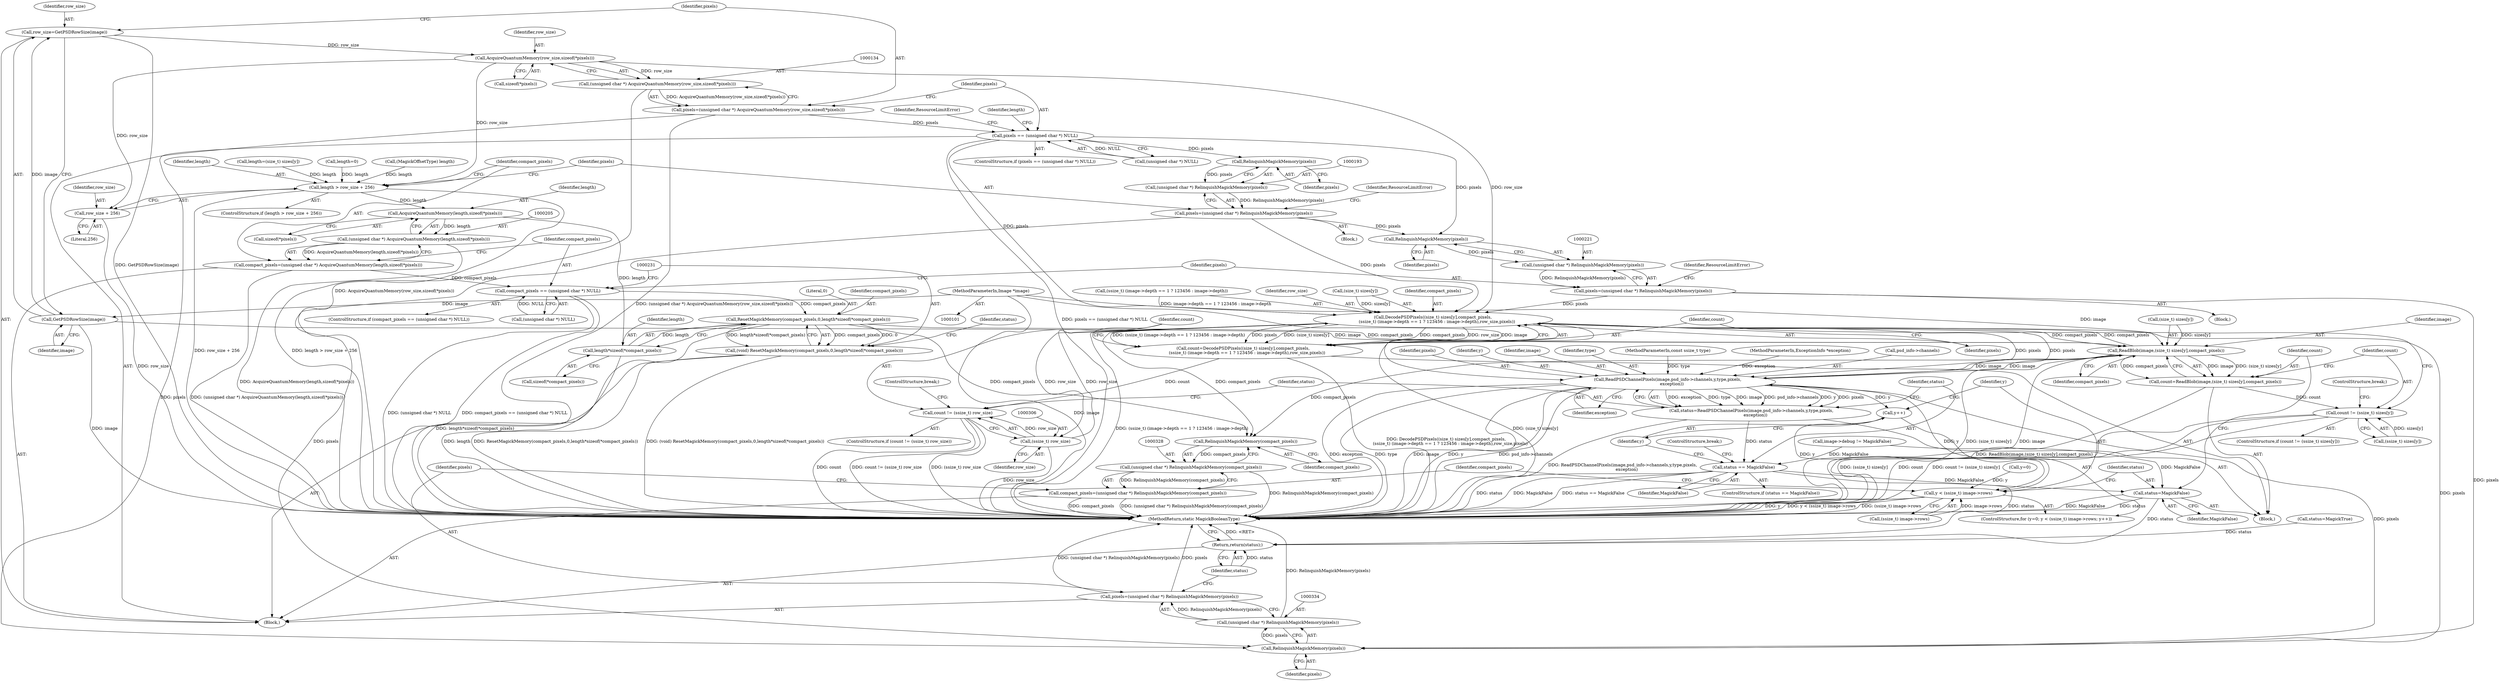 digraph "0_ImageMagick_d4ec73f866a7c42a2e7f301fcd696e5cb7a7d3ab_0@pointer" {
"1000135" [label="(Call,AcquireQuantumMemory(row_size,sizeof(*pixels)))"];
"1000127" [label="(Call,row_size=GetPSDRowSize(image))"];
"1000129" [label="(Call,GetPSDRowSize(image))"];
"1000102" [label="(MethodParameterIn,Image *image)"];
"1000133" [label="(Call,(unsigned char *) AcquireQuantumMemory(row_size,sizeof(*pixels)))"];
"1000131" [label="(Call,pixels=(unsigned char *) AcquireQuantumMemory(row_size,sizeof(*pixels)))"];
"1000141" [label="(Call,pixels == (unsigned char *) NULL)"];
"1000194" [label="(Call,RelinquishMagickMemory(pixels))"];
"1000192" [label="(Call,(unsigned char *) RelinquishMagickMemory(pixels))"];
"1000190" [label="(Call,pixels=(unsigned char *) RelinquishMagickMemory(pixels))"];
"1000222" [label="(Call,RelinquishMagickMemory(pixels))"];
"1000220" [label="(Call,(unsigned char *) RelinquishMagickMemory(pixels))"];
"1000218" [label="(Call,pixels=(unsigned char *) RelinquishMagickMemory(pixels))"];
"1000281" [label="(Call,DecodePSDPixels((size_t) sizes[y],compact_pixels,\n      (ssize_t) (image->depth == 1 ? 123456 : image->depth),row_size,pixels))"];
"1000262" [label="(Call,ReadBlob(image,(size_t) sizes[y],compact_pixels))"];
"1000260" [label="(Call,count=ReadBlob(image,(size_t) sizes[y],compact_pixels))"];
"1000271" [label="(Call,count != (ssize_t) sizes[y])"];
"1000311" [label="(Call,ReadPSDChannelPixels(image,psd_info->channels,y,type,pixels,\n      exception))"];
"1000254" [label="(Call,y++)"];
"1000247" [label="(Call,y < (ssize_t) image->rows)"];
"1000309" [label="(Call,status=ReadPSDChannelPixels(image,psd_info->channels,y,type,pixels,\n      exception))"];
"1000321" [label="(Call,status == MagickFalse)"];
"1000257" [label="(Call,status=MagickFalse)"];
"1000337" [label="(Return,return(status);)"];
"1000335" [label="(Call,RelinquishMagickMemory(pixels))"];
"1000333" [label="(Call,(unsigned char *) RelinquishMagickMemory(pixels))"];
"1000331" [label="(Call,pixels=(unsigned char *) RelinquishMagickMemory(pixels))"];
"1000329" [label="(Call,RelinquishMagickMemory(compact_pixels))"];
"1000327" [label="(Call,(unsigned char *) RelinquishMagickMemory(compact_pixels))"];
"1000325" [label="(Call,compact_pixels=(unsigned char *) RelinquishMagickMemory(compact_pixels))"];
"1000279" [label="(Call,count=DecodePSDPixels((size_t) sizes[y],compact_pixels,\n      (ssize_t) (image->depth == 1 ? 123456 : image->depth),row_size,pixels))"];
"1000303" [label="(Call,count != (ssize_t) row_size)"];
"1000305" [label="(Call,(ssize_t) row_size)"];
"1000184" [label="(Call,length > row_size + 256)"];
"1000206" [label="(Call,AcquireQuantumMemory(length,sizeof(*pixels)))"];
"1000204" [label="(Call,(unsigned char *) AcquireQuantumMemory(length,sizeof(*pixels)))"];
"1000202" [label="(Call,compact_pixels=(unsigned char *) AcquireQuantumMemory(length,sizeof(*pixels)))"];
"1000212" [label="(Call,compact_pixels == (unsigned char *) NULL)"];
"1000232" [label="(Call,ResetMagickMemory(compact_pixels,0,length*sizeof(*compact_pixels)))"];
"1000230" [label="(Call,(void) ResetMagickMemory(compact_pixels,0,length*sizeof(*compact_pixels)))"];
"1000235" [label="(Call,length*sizeof(*compact_pixels))"];
"1000186" [label="(Call,row_size + 256)"];
"1000143" [label="(Call,(unsigned char *) NULL)"];
"1000141" [label="(Call,pixels == (unsigned char *) NULL)"];
"1000305" [label="(Call,(ssize_t) row_size)"];
"1000133" [label="(Call,(unsigned char *) AcquireQuantumMemory(row_size,sizeof(*pixels)))"];
"1000191" [label="(Identifier,pixels)"];
"1000235" [label="(Call,length*sizeof(*compact_pixels))"];
"1000247" [label="(Call,y < (ssize_t) image->rows)"];
"1000183" [label="(ControlStructure,if (length > row_size + 256))"];
"1000140" [label="(ControlStructure,if (pixels == (unsigned char *) NULL))"];
"1000194" [label="(Call,RelinquishMagickMemory(pixels))"];
"1000254" [label="(Call,y++)"];
"1000233" [label="(Identifier,compact_pixels)"];
"1000190" [label="(Call,pixels=(unsigned char *) RelinquishMagickMemory(pixels))"];
"1000213" [label="(Identifier,compact_pixels)"];
"1000102" [label="(MethodParameterIn,Image *image)"];
"1000256" [label="(Block,)"];
"1000312" [label="(Identifier,image)"];
"1000308" [label="(ControlStructure,break;)"];
"1000107" [label="(Block,)"];
"1000281" [label="(Call,DecodePSDPixels((size_t) sizes[y],compact_pixels,\n      (ssize_t) (image->depth == 1 ? 123456 : image->depth),row_size,pixels))"];
"1000203" [label="(Identifier,compact_pixels)"];
"1000273" [label="(Call,(ssize_t) sizes[y])"];
"1000212" [label="(Call,compact_pixels == (unsigned char *) NULL)"];
"1000197" [label="(Identifier,ResourceLimitError)"];
"1000269" [label="(Identifier,compact_pixels)"];
"1000220" [label="(Call,(unsigned char *) RelinquishMagickMemory(pixels))"];
"1000279" [label="(Call,count=DecodePSDPixels((size_t) sizes[y],compact_pixels,\n      (ssize_t) (image->depth == 1 ? 123456 : image->depth),row_size,pixels))"];
"1000234" [label="(Literal,0)"];
"1000187" [label="(Identifier,row_size)"];
"1000336" [label="(Identifier,pixels)"];
"1000127" [label="(Call,row_size=GetPSDRowSize(image))"];
"1000288" [label="(Call,(ssize_t) (image->depth == 1 ? 123456 : image->depth))"];
"1000214" [label="(Call,(unsigned char *) NULL)"];
"1000325" [label="(Call,compact_pixels=(unsigned char *) RelinquishMagickMemory(compact_pixels))"];
"1000261" [label="(Identifier,count)"];
"1000326" [label="(Identifier,compact_pixels)"];
"1000331" [label="(Call,pixels=(unsigned char *) RelinquishMagickMemory(pixels))"];
"1000333" [label="(Call,(unsigned char *) RelinquishMagickMemory(pixels))"];
"1000208" [label="(Call,sizeof(*pixels))"];
"1000217" [label="(Block,)"];
"1000270" [label="(ControlStructure,if (count != (ssize_t) sizes[y]))"];
"1000128" [label="(Identifier,row_size)"];
"1000206" [label="(Call,AcquireQuantumMemory(length,sizeof(*pixels)))"];
"1000309" [label="(Call,status=ReadPSDChannelPixels(image,psd_info->channels,y,type,pixels,\n      exception))"];
"1000300" [label="(Identifier,row_size)"];
"1000136" [label="(Identifier,row_size)"];
"1000131" [label="(Call,pixels=(unsigned char *) AcquireQuantumMemory(row_size,sizeof(*pixels)))"];
"1000280" [label="(Identifier,count)"];
"1000258" [label="(Identifier,status)"];
"1000323" [label="(Identifier,MagickFalse)"];
"1000135" [label="(Call,AcquireQuantumMemory(row_size,sizeof(*pixels)))"];
"1000317" [label="(Identifier,type)"];
"1000304" [label="(Identifier,count)"];
"1000104" [label="(MethodParameterIn,const ssize_t type)"];
"1000337" [label="(Return,return(status);)"];
"1000332" [label="(Identifier,pixels)"];
"1000232" [label="(Call,ResetMagickMemory(compact_pixels,0,length*sizeof(*compact_pixels)))"];
"1000106" [label="(MethodParameterIn,ExceptionInfo *exception)"];
"1000324" [label="(ControlStructure,break;)"];
"1000236" [label="(Identifier,length)"];
"1000186" [label="(Call,row_size + 256)"];
"1000230" [label="(Call,(void) ResetMagickMemory(compact_pixels,0,length*sizeof(*compact_pixels)))"];
"1000142" [label="(Identifier,pixels)"];
"1000116" [label="(Call,image->debug != MagickFalse)"];
"1000263" [label="(Identifier,image)"];
"1000307" [label="(Identifier,row_size)"];
"1000303" [label="(Call,count != (ssize_t) row_size)"];
"1000244" [label="(Call,y=0)"];
"1000282" [label="(Call,(size_t) sizes[y])"];
"1000130" [label="(Identifier,image)"];
"1000260" [label="(Call,count=ReadBlob(image,(size_t) sizes[y],compact_pixels))"];
"1000248" [label="(Identifier,y)"];
"1000271" [label="(Call,count != (ssize_t) sizes[y])"];
"1000204" [label="(Call,(unsigned char *) AcquireQuantumMemory(length,sizeof(*pixels)))"];
"1000313" [label="(Call,psd_info->channels)"];
"1000287" [label="(Identifier,compact_pixels)"];
"1000185" [label="(Identifier,length)"];
"1000335" [label="(Call,RelinquishMagickMemory(pixels))"];
"1000223" [label="(Identifier,pixels)"];
"1000189" [label="(Block,)"];
"1000147" [label="(Identifier,ResourceLimitError)"];
"1000195" [label="(Identifier,pixels)"];
"1000301" [label="(Identifier,pixels)"];
"1000192" [label="(Call,(unsigned char *) RelinquishMagickMemory(pixels))"];
"1000339" [label="(MethodReturn,static MagickBooleanType)"];
"1000272" [label="(Identifier,count)"];
"1000330" [label="(Identifier,compact_pixels)"];
"1000237" [label="(Call,sizeof(*compact_pixels))"];
"1000240" [label="(Call,status=MagickTrue)"];
"1000327" [label="(Call,(unsigned char *) RelinquishMagickMemory(compact_pixels))"];
"1000202" [label="(Call,compact_pixels=(unsigned char *) AcquireQuantumMemory(length,sizeof(*pixels)))"];
"1000219" [label="(Identifier,pixels)"];
"1000338" [label="(Identifier,status)"];
"1000211" [label="(ControlStructure,if (compact_pixels == (unsigned char *) NULL))"];
"1000132" [label="(Identifier,pixels)"];
"1000322" [label="(Identifier,status)"];
"1000321" [label="(Call,status == MagickFalse)"];
"1000249" [label="(Call,(ssize_t) image->rows)"];
"1000222" [label="(Call,RelinquishMagickMemory(pixels))"];
"1000184" [label="(Call,length > row_size + 256)"];
"1000218" [label="(Call,pixels=(unsigned char *) RelinquishMagickMemory(pixels))"];
"1000176" [label="(Call,length=(size_t) sizes[y])"];
"1000318" [label="(Identifier,pixels)"];
"1000153" [label="(Identifier,length)"];
"1000278" [label="(ControlStructure,break;)"];
"1000241" [label="(Identifier,status)"];
"1000319" [label="(Identifier,exception)"];
"1000311" [label="(Call,ReadPSDChannelPixels(image,psd_info->channels,y,type,pixels,\n      exception))"];
"1000137" [label="(Call,sizeof(*pixels))"];
"1000243" [label="(ControlStructure,for (y=0; y < (ssize_t) image->rows; y++))"];
"1000310" [label="(Identifier,status)"];
"1000257" [label="(Call,status=MagickFalse)"];
"1000225" [label="(Identifier,ResourceLimitError)"];
"1000207" [label="(Identifier,length)"];
"1000302" [label="(ControlStructure,if (count != (ssize_t) row_size))"];
"1000262" [label="(Call,ReadBlob(image,(size_t) sizes[y],compact_pixels))"];
"1000152" [label="(Call,length=0)"];
"1000170" [label="(Call,(MagickOffsetType) length)"];
"1000264" [label="(Call,(size_t) sizes[y])"];
"1000129" [label="(Call,GetPSDRowSize(image))"];
"1000259" [label="(Identifier,MagickFalse)"];
"1000329" [label="(Call,RelinquishMagickMemory(compact_pixels))"];
"1000188" [label="(Literal,256)"];
"1000320" [label="(ControlStructure,if (status == MagickFalse))"];
"1000316" [label="(Identifier,y)"];
"1000255" [label="(Identifier,y)"];
"1000135" -> "1000133"  [label="AST: "];
"1000135" -> "1000137"  [label="CFG: "];
"1000136" -> "1000135"  [label="AST: "];
"1000137" -> "1000135"  [label="AST: "];
"1000133" -> "1000135"  [label="CFG: "];
"1000135" -> "1000133"  [label="DDG: row_size"];
"1000127" -> "1000135"  [label="DDG: row_size"];
"1000135" -> "1000184"  [label="DDG: row_size"];
"1000135" -> "1000186"  [label="DDG: row_size"];
"1000135" -> "1000281"  [label="DDG: row_size"];
"1000127" -> "1000107"  [label="AST: "];
"1000127" -> "1000129"  [label="CFG: "];
"1000128" -> "1000127"  [label="AST: "];
"1000129" -> "1000127"  [label="AST: "];
"1000132" -> "1000127"  [label="CFG: "];
"1000127" -> "1000339"  [label="DDG: GetPSDRowSize(image)"];
"1000129" -> "1000127"  [label="DDG: image"];
"1000129" -> "1000130"  [label="CFG: "];
"1000130" -> "1000129"  [label="AST: "];
"1000129" -> "1000339"  [label="DDG: image"];
"1000102" -> "1000129"  [label="DDG: image"];
"1000129" -> "1000262"  [label="DDG: image"];
"1000102" -> "1000101"  [label="AST: "];
"1000102" -> "1000339"  [label="DDG: image"];
"1000102" -> "1000262"  [label="DDG: image"];
"1000102" -> "1000311"  [label="DDG: image"];
"1000133" -> "1000131"  [label="AST: "];
"1000134" -> "1000133"  [label="AST: "];
"1000131" -> "1000133"  [label="CFG: "];
"1000133" -> "1000339"  [label="DDG: AcquireQuantumMemory(row_size,sizeof(*pixels))"];
"1000133" -> "1000131"  [label="DDG: AcquireQuantumMemory(row_size,sizeof(*pixels))"];
"1000131" -> "1000107"  [label="AST: "];
"1000132" -> "1000131"  [label="AST: "];
"1000142" -> "1000131"  [label="CFG: "];
"1000131" -> "1000339"  [label="DDG: (unsigned char *) AcquireQuantumMemory(row_size,sizeof(*pixels))"];
"1000131" -> "1000141"  [label="DDG: pixels"];
"1000141" -> "1000140"  [label="AST: "];
"1000141" -> "1000143"  [label="CFG: "];
"1000142" -> "1000141"  [label="AST: "];
"1000143" -> "1000141"  [label="AST: "];
"1000147" -> "1000141"  [label="CFG: "];
"1000153" -> "1000141"  [label="CFG: "];
"1000141" -> "1000339"  [label="DDG: pixels == (unsigned char *) NULL"];
"1000143" -> "1000141"  [label="DDG: NULL"];
"1000141" -> "1000194"  [label="DDG: pixels"];
"1000141" -> "1000222"  [label="DDG: pixels"];
"1000141" -> "1000281"  [label="DDG: pixels"];
"1000141" -> "1000335"  [label="DDG: pixels"];
"1000194" -> "1000192"  [label="AST: "];
"1000194" -> "1000195"  [label="CFG: "];
"1000195" -> "1000194"  [label="AST: "];
"1000192" -> "1000194"  [label="CFG: "];
"1000194" -> "1000192"  [label="DDG: pixels"];
"1000192" -> "1000190"  [label="AST: "];
"1000193" -> "1000192"  [label="AST: "];
"1000190" -> "1000192"  [label="CFG: "];
"1000192" -> "1000190"  [label="DDG: RelinquishMagickMemory(pixels)"];
"1000190" -> "1000189"  [label="AST: "];
"1000191" -> "1000190"  [label="AST: "];
"1000197" -> "1000190"  [label="CFG: "];
"1000190" -> "1000222"  [label="DDG: pixels"];
"1000190" -> "1000281"  [label="DDG: pixels"];
"1000190" -> "1000335"  [label="DDG: pixels"];
"1000222" -> "1000220"  [label="AST: "];
"1000222" -> "1000223"  [label="CFG: "];
"1000223" -> "1000222"  [label="AST: "];
"1000220" -> "1000222"  [label="CFG: "];
"1000222" -> "1000220"  [label="DDG: pixels"];
"1000220" -> "1000218"  [label="AST: "];
"1000221" -> "1000220"  [label="AST: "];
"1000218" -> "1000220"  [label="CFG: "];
"1000220" -> "1000218"  [label="DDG: RelinquishMagickMemory(pixels)"];
"1000218" -> "1000217"  [label="AST: "];
"1000219" -> "1000218"  [label="AST: "];
"1000225" -> "1000218"  [label="CFG: "];
"1000218" -> "1000281"  [label="DDG: pixels"];
"1000218" -> "1000335"  [label="DDG: pixels"];
"1000281" -> "1000279"  [label="AST: "];
"1000281" -> "1000301"  [label="CFG: "];
"1000282" -> "1000281"  [label="AST: "];
"1000287" -> "1000281"  [label="AST: "];
"1000288" -> "1000281"  [label="AST: "];
"1000300" -> "1000281"  [label="AST: "];
"1000301" -> "1000281"  [label="AST: "];
"1000279" -> "1000281"  [label="CFG: "];
"1000281" -> "1000339"  [label="DDG: (size_t) sizes[y]"];
"1000281" -> "1000339"  [label="DDG: (ssize_t) (image->depth == 1 ? 123456 : image->depth)"];
"1000281" -> "1000262"  [label="DDG: compact_pixels"];
"1000281" -> "1000279"  [label="DDG: (ssize_t) (image->depth == 1 ? 123456 : image->depth)"];
"1000281" -> "1000279"  [label="DDG: pixels"];
"1000281" -> "1000279"  [label="DDG: (size_t) sizes[y]"];
"1000281" -> "1000279"  [label="DDG: compact_pixels"];
"1000281" -> "1000279"  [label="DDG: row_size"];
"1000282" -> "1000281"  [label="DDG: sizes[y]"];
"1000262" -> "1000281"  [label="DDG: compact_pixels"];
"1000288" -> "1000281"  [label="DDG: image->depth == 1 ? 123456 : image->depth"];
"1000305" -> "1000281"  [label="DDG: row_size"];
"1000311" -> "1000281"  [label="DDG: pixels"];
"1000281" -> "1000305"  [label="DDG: row_size"];
"1000281" -> "1000311"  [label="DDG: pixels"];
"1000281" -> "1000329"  [label="DDG: compact_pixels"];
"1000281" -> "1000335"  [label="DDG: pixels"];
"1000262" -> "1000260"  [label="AST: "];
"1000262" -> "1000269"  [label="CFG: "];
"1000263" -> "1000262"  [label="AST: "];
"1000264" -> "1000262"  [label="AST: "];
"1000269" -> "1000262"  [label="AST: "];
"1000260" -> "1000262"  [label="CFG: "];
"1000262" -> "1000339"  [label="DDG: (size_t) sizes[y]"];
"1000262" -> "1000339"  [label="DDG: image"];
"1000262" -> "1000260"  [label="DDG: image"];
"1000262" -> "1000260"  [label="DDG: (size_t) sizes[y]"];
"1000262" -> "1000260"  [label="DDG: compact_pixels"];
"1000311" -> "1000262"  [label="DDG: image"];
"1000264" -> "1000262"  [label="DDG: sizes[y]"];
"1000232" -> "1000262"  [label="DDG: compact_pixels"];
"1000262" -> "1000311"  [label="DDG: image"];
"1000262" -> "1000329"  [label="DDG: compact_pixels"];
"1000260" -> "1000256"  [label="AST: "];
"1000261" -> "1000260"  [label="AST: "];
"1000272" -> "1000260"  [label="CFG: "];
"1000260" -> "1000339"  [label="DDG: ReadBlob(image,(size_t) sizes[y],compact_pixels)"];
"1000260" -> "1000271"  [label="DDG: count"];
"1000271" -> "1000270"  [label="AST: "];
"1000271" -> "1000273"  [label="CFG: "];
"1000272" -> "1000271"  [label="AST: "];
"1000273" -> "1000271"  [label="AST: "];
"1000278" -> "1000271"  [label="CFG: "];
"1000280" -> "1000271"  [label="CFG: "];
"1000271" -> "1000339"  [label="DDG: (ssize_t) sizes[y]"];
"1000271" -> "1000339"  [label="DDG: count"];
"1000271" -> "1000339"  [label="DDG: count != (ssize_t) sizes[y]"];
"1000273" -> "1000271"  [label="DDG: sizes[y]"];
"1000311" -> "1000309"  [label="AST: "];
"1000311" -> "1000319"  [label="CFG: "];
"1000312" -> "1000311"  [label="AST: "];
"1000313" -> "1000311"  [label="AST: "];
"1000316" -> "1000311"  [label="AST: "];
"1000317" -> "1000311"  [label="AST: "];
"1000318" -> "1000311"  [label="AST: "];
"1000319" -> "1000311"  [label="AST: "];
"1000309" -> "1000311"  [label="CFG: "];
"1000311" -> "1000339"  [label="DDG: image"];
"1000311" -> "1000339"  [label="DDG: y"];
"1000311" -> "1000339"  [label="DDG: psd_info->channels"];
"1000311" -> "1000339"  [label="DDG: exception"];
"1000311" -> "1000339"  [label="DDG: type"];
"1000311" -> "1000254"  [label="DDG: y"];
"1000311" -> "1000309"  [label="DDG: exception"];
"1000311" -> "1000309"  [label="DDG: type"];
"1000311" -> "1000309"  [label="DDG: image"];
"1000311" -> "1000309"  [label="DDG: psd_info->channels"];
"1000311" -> "1000309"  [label="DDG: y"];
"1000311" -> "1000309"  [label="DDG: pixels"];
"1000247" -> "1000311"  [label="DDG: y"];
"1000104" -> "1000311"  [label="DDG: type"];
"1000106" -> "1000311"  [label="DDG: exception"];
"1000311" -> "1000335"  [label="DDG: pixels"];
"1000254" -> "1000243"  [label="AST: "];
"1000254" -> "1000255"  [label="CFG: "];
"1000255" -> "1000254"  [label="AST: "];
"1000248" -> "1000254"  [label="CFG: "];
"1000254" -> "1000247"  [label="DDG: y"];
"1000247" -> "1000243"  [label="AST: "];
"1000247" -> "1000249"  [label="CFG: "];
"1000248" -> "1000247"  [label="AST: "];
"1000249" -> "1000247"  [label="AST: "];
"1000258" -> "1000247"  [label="CFG: "];
"1000326" -> "1000247"  [label="CFG: "];
"1000247" -> "1000339"  [label="DDG: y"];
"1000247" -> "1000339"  [label="DDG: y < (ssize_t) image->rows"];
"1000247" -> "1000339"  [label="DDG: (ssize_t) image->rows"];
"1000244" -> "1000247"  [label="DDG: y"];
"1000249" -> "1000247"  [label="DDG: image->rows"];
"1000309" -> "1000256"  [label="AST: "];
"1000310" -> "1000309"  [label="AST: "];
"1000322" -> "1000309"  [label="CFG: "];
"1000309" -> "1000339"  [label="DDG: ReadPSDChannelPixels(image,psd_info->channels,y,type,pixels,\n      exception)"];
"1000309" -> "1000321"  [label="DDG: status"];
"1000321" -> "1000320"  [label="AST: "];
"1000321" -> "1000323"  [label="CFG: "];
"1000322" -> "1000321"  [label="AST: "];
"1000323" -> "1000321"  [label="AST: "];
"1000324" -> "1000321"  [label="CFG: "];
"1000255" -> "1000321"  [label="CFG: "];
"1000321" -> "1000339"  [label="DDG: status"];
"1000321" -> "1000339"  [label="DDG: MagickFalse"];
"1000321" -> "1000339"  [label="DDG: status == MagickFalse"];
"1000321" -> "1000257"  [label="DDG: MagickFalse"];
"1000116" -> "1000321"  [label="DDG: MagickFalse"];
"1000321" -> "1000337"  [label="DDG: status"];
"1000257" -> "1000256"  [label="AST: "];
"1000257" -> "1000259"  [label="CFG: "];
"1000258" -> "1000257"  [label="AST: "];
"1000259" -> "1000257"  [label="AST: "];
"1000261" -> "1000257"  [label="CFG: "];
"1000257" -> "1000339"  [label="DDG: MagickFalse"];
"1000257" -> "1000339"  [label="DDG: status"];
"1000116" -> "1000257"  [label="DDG: MagickFalse"];
"1000257" -> "1000337"  [label="DDG: status"];
"1000337" -> "1000107"  [label="AST: "];
"1000337" -> "1000338"  [label="CFG: "];
"1000338" -> "1000337"  [label="AST: "];
"1000339" -> "1000337"  [label="CFG: "];
"1000337" -> "1000339"  [label="DDG: <RET>"];
"1000338" -> "1000337"  [label="DDG: status"];
"1000240" -> "1000337"  [label="DDG: status"];
"1000335" -> "1000333"  [label="AST: "];
"1000335" -> "1000336"  [label="CFG: "];
"1000336" -> "1000335"  [label="AST: "];
"1000333" -> "1000335"  [label="CFG: "];
"1000335" -> "1000333"  [label="DDG: pixels"];
"1000333" -> "1000331"  [label="AST: "];
"1000334" -> "1000333"  [label="AST: "];
"1000331" -> "1000333"  [label="CFG: "];
"1000333" -> "1000339"  [label="DDG: RelinquishMagickMemory(pixels)"];
"1000333" -> "1000331"  [label="DDG: RelinquishMagickMemory(pixels)"];
"1000331" -> "1000107"  [label="AST: "];
"1000332" -> "1000331"  [label="AST: "];
"1000338" -> "1000331"  [label="CFG: "];
"1000331" -> "1000339"  [label="DDG: (unsigned char *) RelinquishMagickMemory(pixels)"];
"1000331" -> "1000339"  [label="DDG: pixels"];
"1000329" -> "1000327"  [label="AST: "];
"1000329" -> "1000330"  [label="CFG: "];
"1000330" -> "1000329"  [label="AST: "];
"1000327" -> "1000329"  [label="CFG: "];
"1000329" -> "1000327"  [label="DDG: compact_pixels"];
"1000232" -> "1000329"  [label="DDG: compact_pixels"];
"1000327" -> "1000325"  [label="AST: "];
"1000328" -> "1000327"  [label="AST: "];
"1000325" -> "1000327"  [label="CFG: "];
"1000327" -> "1000339"  [label="DDG: RelinquishMagickMemory(compact_pixels)"];
"1000327" -> "1000325"  [label="DDG: RelinquishMagickMemory(compact_pixels)"];
"1000325" -> "1000107"  [label="AST: "];
"1000326" -> "1000325"  [label="AST: "];
"1000332" -> "1000325"  [label="CFG: "];
"1000325" -> "1000339"  [label="DDG: compact_pixels"];
"1000325" -> "1000339"  [label="DDG: (unsigned char *) RelinquishMagickMemory(compact_pixels)"];
"1000279" -> "1000256"  [label="AST: "];
"1000280" -> "1000279"  [label="AST: "];
"1000304" -> "1000279"  [label="CFG: "];
"1000279" -> "1000339"  [label="DDG: DecodePSDPixels((size_t) sizes[y],compact_pixels,\n      (ssize_t) (image->depth == 1 ? 123456 : image->depth),row_size,pixels)"];
"1000279" -> "1000303"  [label="DDG: count"];
"1000303" -> "1000302"  [label="AST: "];
"1000303" -> "1000305"  [label="CFG: "];
"1000304" -> "1000303"  [label="AST: "];
"1000305" -> "1000303"  [label="AST: "];
"1000308" -> "1000303"  [label="CFG: "];
"1000310" -> "1000303"  [label="CFG: "];
"1000303" -> "1000339"  [label="DDG: count"];
"1000303" -> "1000339"  [label="DDG: count != (ssize_t) row_size"];
"1000303" -> "1000339"  [label="DDG: (ssize_t) row_size"];
"1000305" -> "1000303"  [label="DDG: row_size"];
"1000305" -> "1000307"  [label="CFG: "];
"1000306" -> "1000305"  [label="AST: "];
"1000307" -> "1000305"  [label="AST: "];
"1000305" -> "1000339"  [label="DDG: row_size"];
"1000184" -> "1000183"  [label="AST: "];
"1000184" -> "1000186"  [label="CFG: "];
"1000185" -> "1000184"  [label="AST: "];
"1000186" -> "1000184"  [label="AST: "];
"1000191" -> "1000184"  [label="CFG: "];
"1000203" -> "1000184"  [label="CFG: "];
"1000184" -> "1000339"  [label="DDG: row_size + 256"];
"1000184" -> "1000339"  [label="DDG: length > row_size + 256"];
"1000170" -> "1000184"  [label="DDG: length"];
"1000152" -> "1000184"  [label="DDG: length"];
"1000176" -> "1000184"  [label="DDG: length"];
"1000184" -> "1000206"  [label="DDG: length"];
"1000206" -> "1000204"  [label="AST: "];
"1000206" -> "1000208"  [label="CFG: "];
"1000207" -> "1000206"  [label="AST: "];
"1000208" -> "1000206"  [label="AST: "];
"1000204" -> "1000206"  [label="CFG: "];
"1000206" -> "1000204"  [label="DDG: length"];
"1000206" -> "1000235"  [label="DDG: length"];
"1000204" -> "1000202"  [label="AST: "];
"1000205" -> "1000204"  [label="AST: "];
"1000202" -> "1000204"  [label="CFG: "];
"1000204" -> "1000339"  [label="DDG: AcquireQuantumMemory(length,sizeof(*pixels))"];
"1000204" -> "1000202"  [label="DDG: AcquireQuantumMemory(length,sizeof(*pixels))"];
"1000202" -> "1000107"  [label="AST: "];
"1000203" -> "1000202"  [label="AST: "];
"1000213" -> "1000202"  [label="CFG: "];
"1000202" -> "1000339"  [label="DDG: (unsigned char *) AcquireQuantumMemory(length,sizeof(*pixels))"];
"1000202" -> "1000212"  [label="DDG: compact_pixels"];
"1000212" -> "1000211"  [label="AST: "];
"1000212" -> "1000214"  [label="CFG: "];
"1000213" -> "1000212"  [label="AST: "];
"1000214" -> "1000212"  [label="AST: "];
"1000219" -> "1000212"  [label="CFG: "];
"1000231" -> "1000212"  [label="CFG: "];
"1000212" -> "1000339"  [label="DDG: (unsigned char *) NULL"];
"1000212" -> "1000339"  [label="DDG: compact_pixels == (unsigned char *) NULL"];
"1000214" -> "1000212"  [label="DDG: NULL"];
"1000212" -> "1000232"  [label="DDG: compact_pixels"];
"1000232" -> "1000230"  [label="AST: "];
"1000232" -> "1000235"  [label="CFG: "];
"1000233" -> "1000232"  [label="AST: "];
"1000234" -> "1000232"  [label="AST: "];
"1000235" -> "1000232"  [label="AST: "];
"1000230" -> "1000232"  [label="CFG: "];
"1000232" -> "1000339"  [label="DDG: length*sizeof(*compact_pixels)"];
"1000232" -> "1000230"  [label="DDG: compact_pixels"];
"1000232" -> "1000230"  [label="DDG: 0"];
"1000232" -> "1000230"  [label="DDG: length*sizeof(*compact_pixels)"];
"1000235" -> "1000232"  [label="DDG: length"];
"1000230" -> "1000107"  [label="AST: "];
"1000231" -> "1000230"  [label="AST: "];
"1000241" -> "1000230"  [label="CFG: "];
"1000230" -> "1000339"  [label="DDG: ResetMagickMemory(compact_pixels,0,length*sizeof(*compact_pixels))"];
"1000230" -> "1000339"  [label="DDG: (void) ResetMagickMemory(compact_pixels,0,length*sizeof(*compact_pixels))"];
"1000235" -> "1000237"  [label="CFG: "];
"1000236" -> "1000235"  [label="AST: "];
"1000237" -> "1000235"  [label="AST: "];
"1000235" -> "1000339"  [label="DDG: length"];
"1000186" -> "1000188"  [label="CFG: "];
"1000187" -> "1000186"  [label="AST: "];
"1000188" -> "1000186"  [label="AST: "];
"1000186" -> "1000339"  [label="DDG: row_size"];
}
